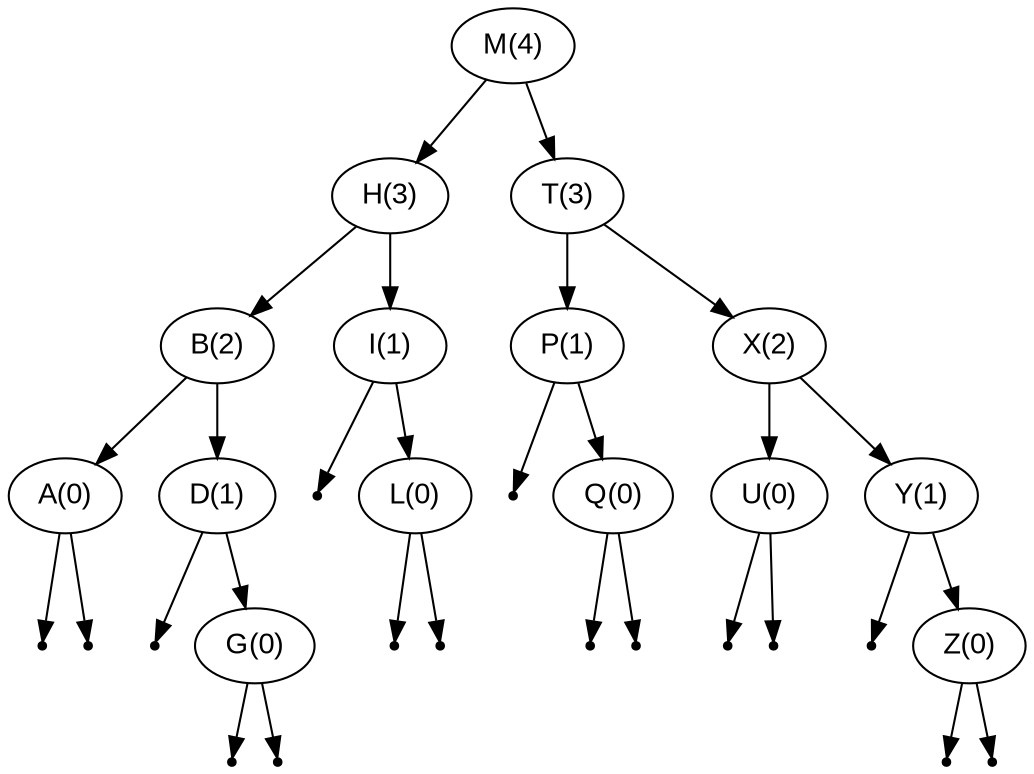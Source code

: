 digraph BST {
   node [fontname="Arial"];
   "M(4)" -> "H(3)" ;
   "H(3)" -> "B(2)" ;
   "B(2)" -> "A(0)" ;
   null1 [shape=point];
   "A(0)" -> null1;
   null2 [shape=point];
   "A(0)" -> null2;
   "B(2)" -> "D(1)" ;
   null3 [shape=point];
   "D(1)" -> null3;
   "D(1)" -> "G(0)" ;
   null4 [shape=point];
   "G(0)" -> null4;
   null5 [shape=point];
   "G(0)" -> null5;
   "H(3)" -> "I(1)" ;
   null6 [shape=point];
   "I(1)" -> null6;
   "I(1)" -> "L(0)" ;
   null7 [shape=point];
   "L(0)" -> null7;
   null8 [shape=point];
   "L(0)" -> null8;
   "M(4)" -> "T(3)" ;
   "T(3)" -> "P(1)" ;
   null9 [shape=point];
   "P(1)" -> null9;
   "P(1)" -> "Q(0)" ;
   null10 [shape=point];
   "Q(0)" -> null10;
   null11 [shape=point];
   "Q(0)" -> null11;
   "T(3)" -> "X(2)" ;
   "X(2)" -> "U(0)" ;
   null12 [shape=point];
   "U(0)" -> null12;
   null13 [shape=point];
   "U(0)" -> null13;
   "X(2)" -> "Y(1)" ;
   null14 [shape=point];
   "Y(1)" -> null14;
   "Y(1)" -> "Z(0)" ;
   null15 [shape=point];
   "Z(0)" -> null15;
   null16 [shape=point];
   "Z(0)" -> null16;
}
